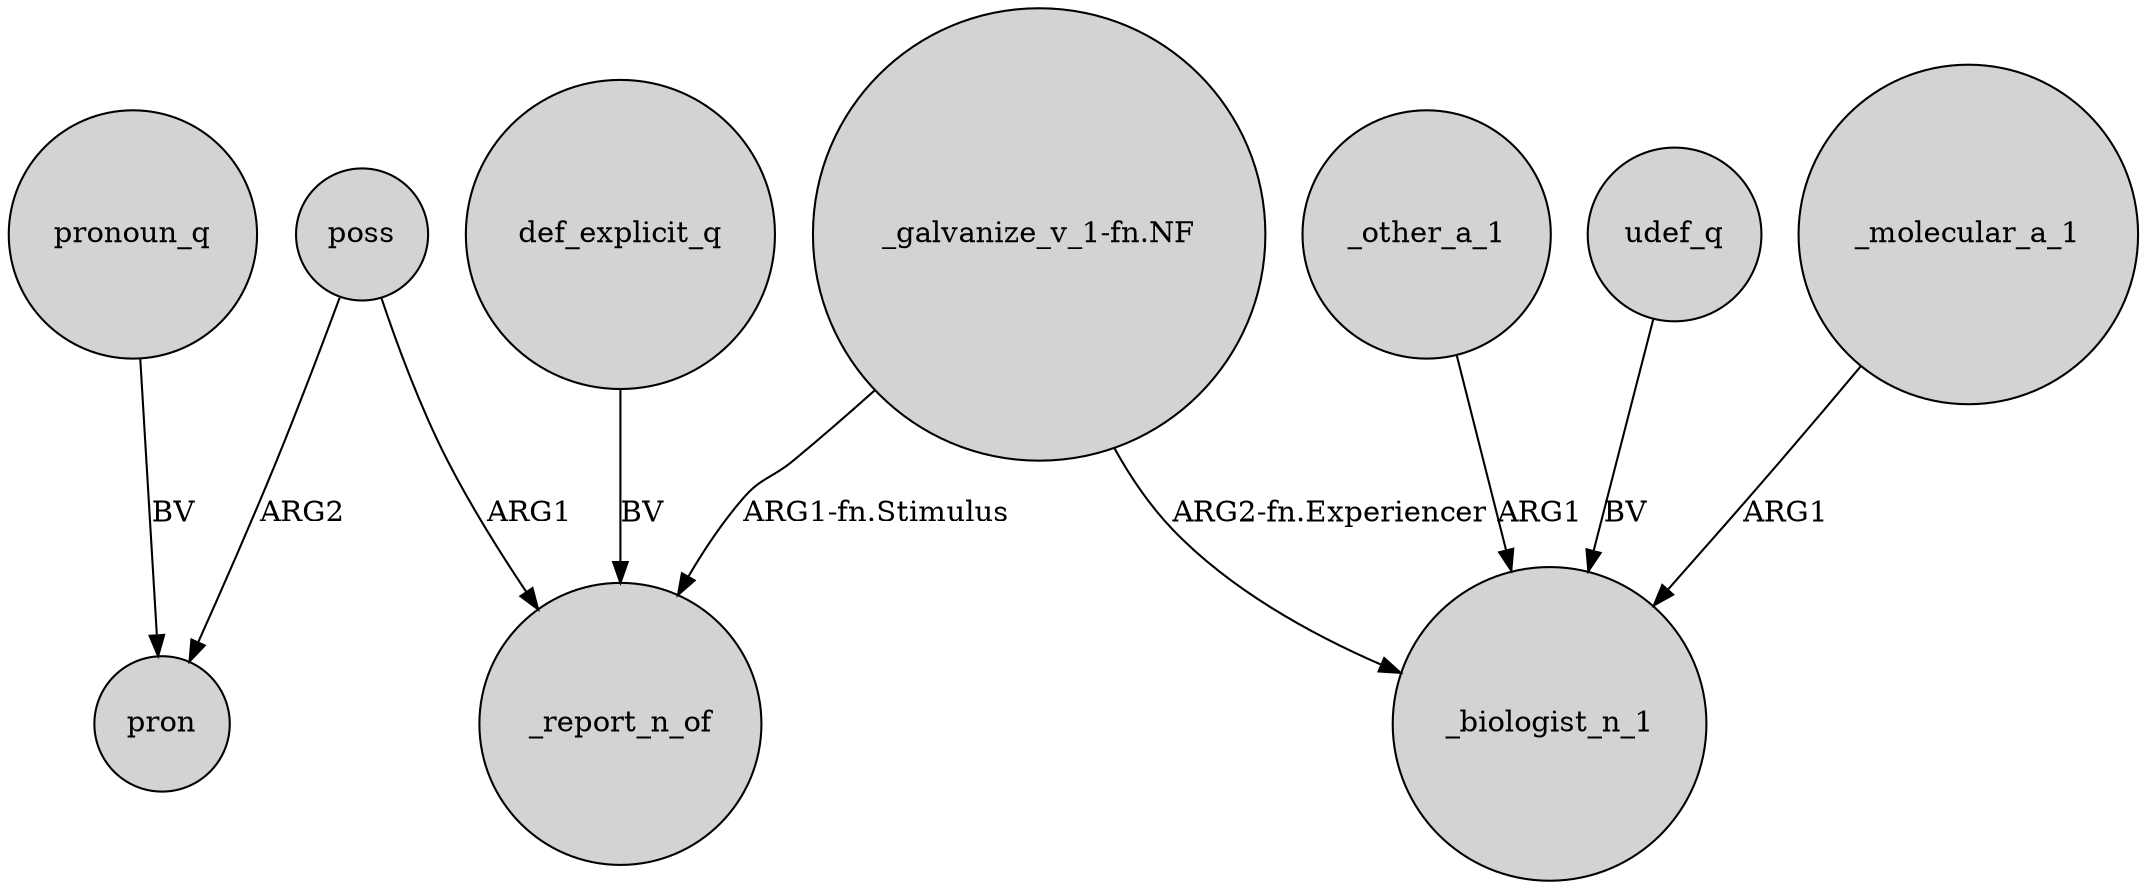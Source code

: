 digraph {
	node [shape=circle style=filled]
	poss -> pron [label=ARG2]
	pronoun_q -> pron [label=BV]
	"_galvanize_v_1-fn.NF" -> _biologist_n_1 [label="ARG2-fn.Experiencer"]
	_other_a_1 -> _biologist_n_1 [label=ARG1]
	poss -> _report_n_of [label=ARG1]
	udef_q -> _biologist_n_1 [label=BV]
	_molecular_a_1 -> _biologist_n_1 [label=ARG1]
	def_explicit_q -> _report_n_of [label=BV]
	"_galvanize_v_1-fn.NF" -> _report_n_of [label="ARG1-fn.Stimulus"]
}
